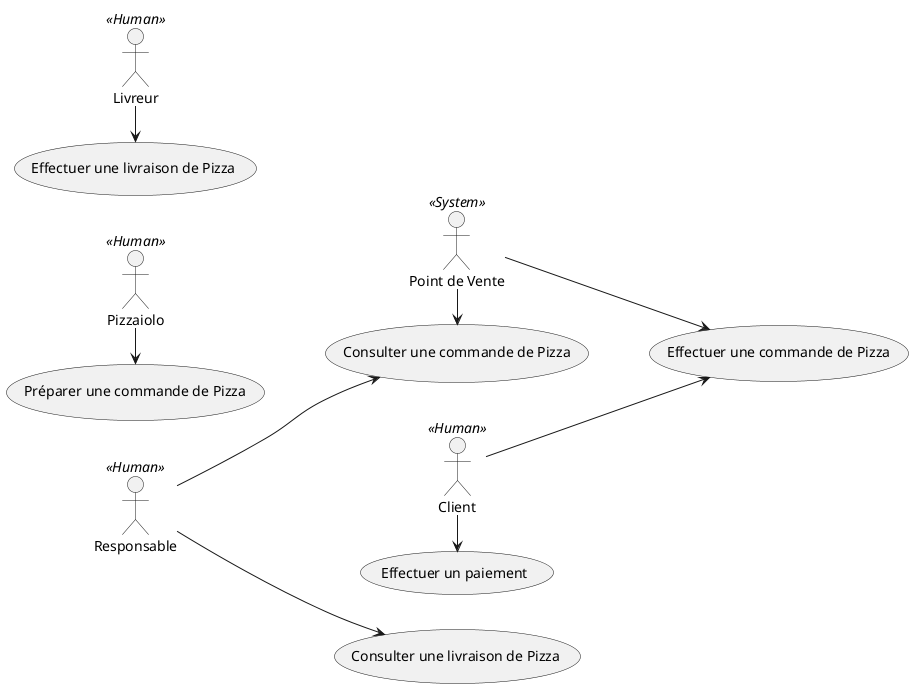 @startuml
skinparam sequenceReferenceBorderColor blue
skinparam sequenceReferenceBackgroundColor red
/' Start UML Class '/
Client << Human >>
/' "Client Web" << Human >> as WebCustomer
"Client PdV" << Human >> as ShopCustomer
WebCustomer -|> Client
ShopCustomer -|> Client'/

Responsable << Human >>
Livreur << Human >>
Pizzaiolo << Human >>

:Point de Vente: << System >> as PDV

/' Effectuer une commande de Pizza '/
(Effectuer une commande de Pizza) as (setOrder)
left to right direction
Client --> (setOrder)
PDV --> (setOrder)

/' Consulter une commande de Pizza '/
(Consulter une commande de Pizza) as (getOrder)
PDV -> (getOrder)
Responsable --> (getOrder)

/' Préparer une commande de Pizza '/
(Préparer une commande de Pizza) as (setPrepare)
Pizzaiolo -> (setPrepare)

/' Effectuer une livraison de Pizza '/
(Effectuer une livraison de Pizza) as (setDelivery)
Livreur -> (setDelivery)

/' Consulter une livraison de Pizza '/
(Consulter une livraison de Pizza) as (getDelivery)
Responsable --> (getDelivery)

/' Effectuer un paiement '/
(Effectuer un paiement) as (setPayment)
Client -> (setPayment)



@enduml